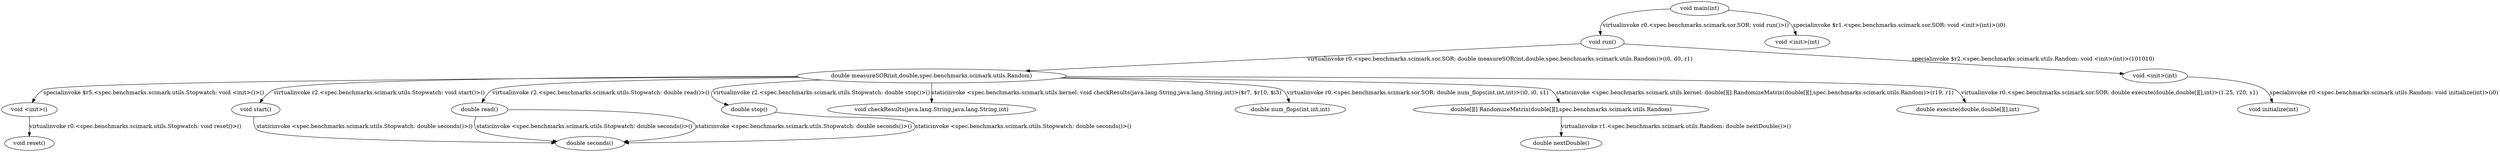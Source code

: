 digraph g {
9[label="double execute(double,double[][],int)"]
5[label="void initialize(int)"]
10[label="double stop()"]
7[label="void <init>()"]
0[label="void main(int)"]
1[label="void run()"]
13[label="double read()"]
16[label="double nextDouble()"]
14[label="double seconds()"]
3[label="double measureSOR(int,double,spec.benchmarks.scimark.utils.Random)"]
8[label="void start()"]
11[label="void checkResults(java.lang.String,java.lang.String,int)"]
12[label="double num_flops(int,int,int)"]
15[label="void reset()"]
4[label="void <init>(int)"]
6[label="double[][] RandomizeMatrix(double[][],spec.benchmarks.scimark.utils.Random)"]
2[label="void <init>(int)"]
0->1[label="virtualinvoke r0.<spec.benchmarks.scimark.sor.SOR: void run()>()"]
0->2[label="specialinvoke $r1.<spec.benchmarks.scimark.sor.SOR: void <init>(int)>(i0)"]
1->3[label="virtualinvoke r0.<spec.benchmarks.scimark.sor.SOR: double measureSOR(int,double,spec.benchmarks.scimark.utils.Random)>(i0, d0, r1)"]
1->4[label="specialinvoke $r2.<spec.benchmarks.scimark.utils.Random: void <init>(int)>(101010)"]
4->5[label="specialinvoke r0.<spec.benchmarks.scimark.utils.Random: void initialize(int)>(i0)"]
3->6[label="staticinvoke <spec.benchmarks.scimark.utils.kernel: double[][] RandomizeMatrix(double[][],spec.benchmarks.scimark.utils.Random)>(r19, r1)"]
3->7[label="specialinvoke $r5.<spec.benchmarks.scimark.utils.Stopwatch: void <init>()>()"]
3->12[label="virtualinvoke r0.<spec.benchmarks.scimark.sor.SOR: double num_flops(int,int,int)>(i0, i0, s1)"]
6->16[label="virtualinvoke r1.<spec.benchmarks.scimark.utils.Random: double nextDouble()>()"]
3->8[label="virtualinvoke r2.<spec.benchmarks.scimark.utils.Stopwatch: void start()>()"]
3->13[label="virtualinvoke r2.<spec.benchmarks.scimark.utils.Stopwatch: double read()>()"]
13->14[label="staticinvoke <spec.benchmarks.scimark.utils.Stopwatch: double seconds()>()"]
13->14[label="staticinvoke <spec.benchmarks.scimark.utils.Stopwatch: double seconds()>()"]
3->9[label="virtualinvoke r0.<spec.benchmarks.scimark.sor.SOR: double execute(double,double[][],int)>(1.25, r20, s1)"]
10->14[label="staticinvoke <spec.benchmarks.scimark.utils.Stopwatch: double seconds()>()"]
3->10[label="virtualinvoke r2.<spec.benchmarks.scimark.utils.Stopwatch: double stop()>()"]
7->15[label="virtualinvoke r0.<spec.benchmarks.scimark.utils.Stopwatch: void reset()>()"]
3->11[label="staticinvoke <spec.benchmarks.scimark.utils.kernel: void checkResults(java.lang.String,java.lang.String,int)>($r7, $r10, $i3)"]
8->14[label="staticinvoke <spec.benchmarks.scimark.utils.Stopwatch: double seconds()>()"]
}